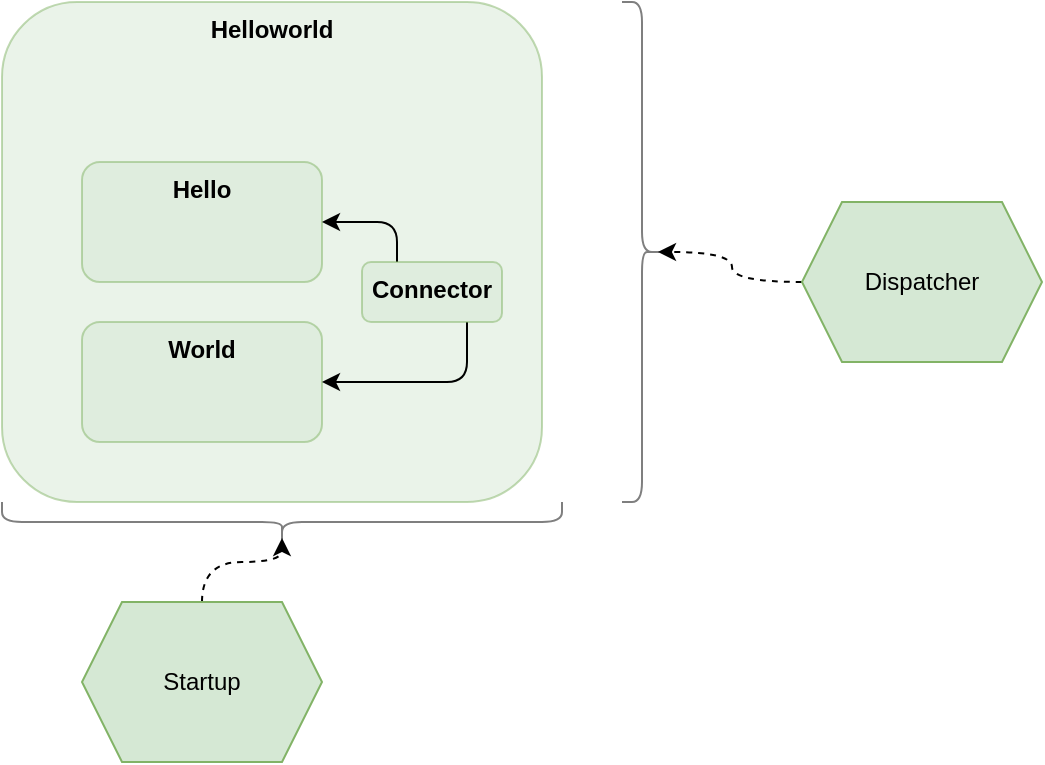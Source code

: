 <mxfile version="14.6.13" type="device" pages="10"><diagram name="Hello World" id="d91cmscJPdPEmNGIgMIb"><mxGraphModel dx="999" dy="746" grid="1" gridSize="10" guides="1" tooltips="1" connect="1" arrows="1" fold="1" page="1" pageScale="1" pageWidth="1100" pageHeight="850" math="0" shadow="0"><root><mxCell id="rDWSfv9OkwnYy7QH0HPC-0"/><mxCell id="rDWSfv9OkwnYy7QH0HPC-1" parent="rDWSfv9OkwnYy7QH0HPC-0"/><mxCell id="rDWSfv9OkwnYy7QH0HPC-4" value="&lt;b&gt;Helloworld&lt;/b&gt;" style="rounded=1;whiteSpace=wrap;html=1;verticalAlign=top;fillColor=#d5e8d4;strokeColor=#82b366;opacity=50;" parent="rDWSfv9OkwnYy7QH0HPC-1" vertex="1"><mxGeometry x="40" y="180" width="270" height="250" as="geometry"/></mxCell><mxCell id="rDWSfv9OkwnYy7QH0HPC-3" value="&lt;b&gt;Hello&lt;/b&gt;" style="rounded=1;whiteSpace=wrap;html=1;verticalAlign=top;fillColor=#d5e8d4;strokeColor=#82b366;opacity=50;" parent="rDWSfv9OkwnYy7QH0HPC-1" vertex="1"><mxGeometry x="80" y="260" width="120" height="60" as="geometry"/></mxCell><mxCell id="rDWSfv9OkwnYy7QH0HPC-23" style="edgeStyle=orthogonalEdgeStyle;curved=1;orthogonalLoop=1;jettySize=auto;html=1;entryX=0.1;entryY=0.5;entryDx=0;entryDy=0;entryPerimeter=0;dashed=1;endArrow=classic;endFill=1;" parent="rDWSfv9OkwnYy7QH0HPC-1" source="rDWSfv9OkwnYy7QH0HPC-15" target="rDWSfv9OkwnYy7QH0HPC-22" edge="1"><mxGeometry relative="1" as="geometry"/></mxCell><mxCell id="rDWSfv9OkwnYy7QH0HPC-15" value="Startup" style="shape=hexagon;perimeter=hexagonPerimeter2;whiteSpace=wrap;html=1;fixedSize=1;fillColor=#d5e8d4;strokeColor=#82b366;" parent="rDWSfv9OkwnYy7QH0HPC-1" vertex="1"><mxGeometry x="80" y="480" width="120" height="80" as="geometry"/></mxCell><mxCell id="rDWSfv9OkwnYy7QH0HPC-21" style="edgeStyle=orthogonalEdgeStyle;curved=1;orthogonalLoop=1;jettySize=auto;html=1;exitX=0;exitY=0.5;exitDx=0;exitDy=0;entryX=0.1;entryY=0.5;entryDx=0;entryDy=0;entryPerimeter=0;dashed=1;endArrow=classic;endFill=1;" parent="rDWSfv9OkwnYy7QH0HPC-1" source="rDWSfv9OkwnYy7QH0HPC-18" target="rDWSfv9OkwnYy7QH0HPC-20" edge="1"><mxGeometry relative="1" as="geometry"/></mxCell><mxCell id="rDWSfv9OkwnYy7QH0HPC-18" value="Dispatcher" style="shape=hexagon;perimeter=hexagonPerimeter2;whiteSpace=wrap;html=1;fixedSize=1;fillColor=#d5e8d4;strokeColor=#82b366;" parent="rDWSfv9OkwnYy7QH0HPC-1" vertex="1"><mxGeometry x="440" y="280" width="120" height="80" as="geometry"/></mxCell><mxCell id="rDWSfv9OkwnYy7QH0HPC-19" value="&lt;b&gt;World&lt;/b&gt;" style="rounded=1;whiteSpace=wrap;html=1;verticalAlign=top;fillColor=#d5e8d4;strokeColor=#82b366;opacity=50;" parent="rDWSfv9OkwnYy7QH0HPC-1" vertex="1"><mxGeometry x="80" y="340" width="120" height="60" as="geometry"/></mxCell><mxCell id="rDWSfv9OkwnYy7QH0HPC-20" value="" style="shape=curlyBracket;whiteSpace=wrap;html=1;rounded=1;flipH=1;opacity=50;" parent="rDWSfv9OkwnYy7QH0HPC-1" vertex="1"><mxGeometry x="350" y="180" width="20" height="250" as="geometry"/></mxCell><mxCell id="rDWSfv9OkwnYy7QH0HPC-22" value="" style="shape=curlyBracket;whiteSpace=wrap;html=1;rounded=1;flipH=1;opacity=50;rotation=90;" parent="rDWSfv9OkwnYy7QH0HPC-1" vertex="1"><mxGeometry x="170" y="300" width="20" height="280" as="geometry"/></mxCell><mxCell id="Pz9QM7g1XScicPwYn3vw-1" style="edgeStyle=orthogonalEdgeStyle;rounded=1;orthogonalLoop=1;jettySize=auto;html=1;exitX=0.25;exitY=0;exitDx=0;exitDy=0;" edge="1" parent="rDWSfv9OkwnYy7QH0HPC-1" source="Pz9QM7g1XScicPwYn3vw-0" target="rDWSfv9OkwnYy7QH0HPC-3"><mxGeometry relative="1" as="geometry"/></mxCell><mxCell id="Pz9QM7g1XScicPwYn3vw-2" style="edgeStyle=orthogonalEdgeStyle;rounded=1;orthogonalLoop=1;jettySize=auto;html=1;exitX=0.75;exitY=1;exitDx=0;exitDy=0;" edge="1" parent="rDWSfv9OkwnYy7QH0HPC-1" source="Pz9QM7g1XScicPwYn3vw-0" target="rDWSfv9OkwnYy7QH0HPC-19"><mxGeometry relative="1" as="geometry"/></mxCell><mxCell id="Pz9QM7g1XScicPwYn3vw-0" value="&lt;b&gt;Connector&lt;/b&gt;" style="rounded=1;whiteSpace=wrap;html=1;verticalAlign=top;fillColor=#d5e8d4;strokeColor=#82b366;opacity=50;" vertex="1" parent="rDWSfv9OkwnYy7QH0HPC-1"><mxGeometry x="220" y="310" width="70" height="30" as="geometry"/></mxCell></root></mxGraphModel></diagram><diagram id="r7T0pGYkDIG5oxkPgay_" name="Class inheritance"><mxGraphModel dx="999" dy="746" grid="1" gridSize="10" guides="1" tooltips="1" connect="1" arrows="1" fold="1" page="1" pageScale="1" pageWidth="1100" pageHeight="850" math="0" shadow="0"><root><mxCell id="0"/><mxCell id="1" parent="0"/><mxCell id="jAAToL3P9U0AAhWuYgmH-1" value="&lt;b&gt;Component&lt;/b&gt;" style="rounded=1;whiteSpace=wrap;html=1;verticalAlign=top;fillColor=#f5f5f5;strokeColor=#666666;fontColor=#333333;" parent="1" vertex="1"><mxGeometry x="200" y="160" width="120" height="60" as="geometry"/></mxCell><mxCell id="Lo8oL6L9B6k-HmriQDDa-1" style="edgeStyle=orthogonalEdgeStyle;orthogonalLoop=1;jettySize=auto;html=1;exitX=0.5;exitY=0;exitDx=0;exitDy=0;entryX=0.5;entryY=1;entryDx=0;entryDy=0;curved=1;" parent="1" source="jAAToL3P9U0AAhWuYgmH-2" target="jAAToL3P9U0AAhWuYgmH-1" edge="1"><mxGeometry relative="1" as="geometry"/></mxCell><mxCell id="jAAToL3P9U0AAhWuYgmH-2" value="&lt;b&gt;Leaf&lt;/b&gt;" style="rounded=1;whiteSpace=wrap;html=1;verticalAlign=top;fillColor=#d5e8d4;strokeColor=#82b366;" parent="1" vertex="1"><mxGeometry x="40" y="320" width="120" height="60" as="geometry"/></mxCell><mxCell id="Lo8oL6L9B6k-HmriQDDa-2" style="edgeStyle=orthogonalEdgeStyle;orthogonalLoop=1;jettySize=auto;html=1;exitX=0.5;exitY=0;exitDx=0;exitDy=0;curved=1;" parent="1" source="jAAToL3P9U0AAhWuYgmH-3" edge="1"><mxGeometry relative="1" as="geometry"><mxPoint x="260" y="220" as="targetPoint"/></mxGeometry></mxCell><mxCell id="jAAToL3P9U0AAhWuYgmH-3" value="&lt;b&gt;Container&lt;/b&gt;" style="rounded=1;whiteSpace=wrap;html=1;verticalAlign=top;fillColor=#d5e8d4;strokeColor=#82b366;" parent="1" vertex="1"><mxGeometry x="360" y="320" width="120" height="60" as="geometry"/></mxCell><mxCell id="Xg_6ocjI95UfnG-aEAWa-1" value="&lt;b&gt;Dispatcher&lt;/b&gt;" style="rounded=1;whiteSpace=wrap;html=1;verticalAlign=top;fillColor=#d5e8d4;strokeColor=#82b366;" parent="1" vertex="1"><mxGeometry x="560" y="160" width="120" height="60" as="geometry"/></mxCell><mxCell id="pc39lkO7xGw4kL3lEbpc-1" value="input-queue&lt;br&gt;parent" style="rounded=0;whiteSpace=wrap;html=1;fillColor=#f5f5f5;strokeColor=#666666;fontColor=#333333;" parent="1" vertex="1"><mxGeometry x="290" y="190" width="90" height="50" as="geometry"/></mxCell><mxCell id="pc39lkO7xGw4kL3lEbpc-2" value="children&lt;br&gt;connections" style="rounded=0;whiteSpace=wrap;html=1;fillColor=#d5e8d4;strokeColor=#82b366;" parent="1" vertex="1"><mxGeometry x="420" y="400" width="90" height="50" as="geometry"/></mxCell><mxCell id="pc39lkO7xGw4kL3lEbpc-3" value="input-queue&lt;br&gt;parent" style="rounded=0;whiteSpace=wrap;html=1;fillColor=#f5f5f5;strokeColor=#666666;fontColor=#333333;" parent="1" vertex="1"><mxGeometry x="120" y="350" width="90" height="50" as="geometry"/></mxCell><mxCell id="pc39lkO7xGw4kL3lEbpc-4" value="input-queue&lt;br&gt;parent" style="rounded=0;whiteSpace=wrap;html=1;fillColor=#f5f5f5;strokeColor=#666666;fontColor=#333333;" parent="1" vertex="1"><mxGeometry x="420" y="350" width="90" height="50" as="geometry"/></mxCell><mxCell id="pc39lkO7xGw4kL3lEbpc-5" value="registry" style="rounded=0;whiteSpace=wrap;html=1;fillColor=#d5e8d4;strokeColor=#82b366;" parent="1" vertex="1"><mxGeometry x="640" y="210" width="90" height="20" as="geometry"/></mxCell></root></mxGraphModel></diagram><diagram name="Methods" id="l9MXPXiK5XAyKg-yPyvb"><mxGraphModel dx="999" dy="746" grid="1" gridSize="10" guides="1" tooltips="1" connect="1" arrows="1" fold="1" page="1" pageScale="1" pageWidth="1100" pageHeight="850" math="0" shadow="0"><root><mxCell id="l4dKICWAc3IpV9OXzD-x-0"/><mxCell id="l4dKICWAc3IpV9OXzD-x-1" parent="l4dKICWAc3IpV9OXzD-x-0"/><mxCell id="l4dKICWAc3IpV9OXzD-x-2" value="&lt;b&gt;Component&lt;/b&gt;" style="rounded=1;whiteSpace=wrap;html=1;verticalAlign=top;fillColor=#f5f5f5;strokeColor=#666666;fontColor=#333333;" parent="l4dKICWAc3IpV9OXzD-x-1" vertex="1"><mxGeometry x="200" y="160" width="120" height="60" as="geometry"/></mxCell><mxCell id="l4dKICWAc3IpV9OXzD-x-3" style="edgeStyle=orthogonalEdgeStyle;orthogonalLoop=1;jettySize=auto;html=1;exitX=0.5;exitY=0;exitDx=0;exitDy=0;entryX=0.5;entryY=1;entryDx=0;entryDy=0;curved=1;" parent="l4dKICWAc3IpV9OXzD-x-1" source="l4dKICWAc3IpV9OXzD-x-4" target="l4dKICWAc3IpV9OXzD-x-2" edge="1"><mxGeometry relative="1" as="geometry"/></mxCell><mxCell id="l4dKICWAc3IpV9OXzD-x-4" value="&lt;b&gt;Leaf&lt;/b&gt;" style="rounded=1;whiteSpace=wrap;html=1;verticalAlign=top;fillColor=#d5e8d4;strokeColor=#82b366;" parent="l4dKICWAc3IpV9OXzD-x-1" vertex="1"><mxGeometry x="40" y="440" width="120" height="60" as="geometry"/></mxCell><mxCell id="l4dKICWAc3IpV9OXzD-x-5" style="edgeStyle=orthogonalEdgeStyle;orthogonalLoop=1;jettySize=auto;html=1;exitX=0.5;exitY=0;exitDx=0;exitDy=0;curved=1;" parent="l4dKICWAc3IpV9OXzD-x-1" source="l4dKICWAc3IpV9OXzD-x-6" edge="1"><mxGeometry relative="1" as="geometry"><mxPoint x="260" y="220" as="targetPoint"/></mxGeometry></mxCell><mxCell id="l4dKICWAc3IpV9OXzD-x-6" value="&lt;b&gt;Container&lt;/b&gt;" style="rounded=1;whiteSpace=wrap;html=1;verticalAlign=top;fillColor=#d5e8d4;strokeColor=#82b366;" parent="l4dKICWAc3IpV9OXzD-x-1" vertex="1"><mxGeometry x="360" y="440" width="120" height="60" as="geometry"/></mxCell><mxCell id="l4dKICWAc3IpV9OXzD-x-7" value="&lt;span style=&quot;color: rgba(0 , 0 , 0 , 0) ; font-family: monospace ; font-size: 0px&quot;&gt;%3CmxGraphModel%3E%3Croot%3E%3CmxCell%20id%3D%220%22%2F%3E%3CmxCell%20id%3D%221%22%20parent%3D%220%22%2F%3E%3CmxCell%20id%3D%222%22%20value%3D%22initialize%20(self%20in%20out%20dispatcher)%26lt%3Bbr%26gt%3Bsend%20(self%20message)%26lt%3Bbr%26gt%3Bready%3F%20(self)%20-%26amp%3Bgt%3B%20Boolean%26lt%3Bbr%26gt%3Bbusy%3F%20(self)%20-%26amp%3Bgt%3B%20Boolean%22%20style%3D%22rounded%3D0%3BwhiteSpace%3Dwrap%3Bhtml%3D1%3B%22%20vertex%3D%221%22%20parent%3D%221%22%3E%3CmxGeometry%20x%3D%22520%22%20y%3D%2280%22%20width%3D%22330%22%20height%3D%2290%22%20as%3D%22geometry%22%2F%3E%3C%2FmxCell%3E%3C%2Froot%3E%3C%2FmxGraphModel%3E{{&lt;/span&gt;ready? -&amp;gt; Boolean&lt;br&gt;busy? -&amp;gt; Boolean&lt;br&gt;clear-outputs&lt;br&gt;react (message) -&amp;gt; outputs&lt;br&gt;" style="rounded=0;whiteSpace=wrap;html=1;fillColor=#f8cecc;strokeColor=#b85450;opacity=50;" parent="l4dKICWAc3IpV9OXzD-x-1" vertex="1"><mxGeometry x="305" y="270" width="155" height="60" as="geometry"/></mxCell><mxCell id="l4dKICWAc3IpV9OXzD-x-8" value="get-receivers -&amp;gt; list" style="rounded=0;whiteSpace=wrap;html=1;fillColor=#f8cecc;strokeColor=#b85450;" parent="l4dKICWAc3IpV9OXzD-x-1" vertex="1"><mxGeometry x="460" y="610" width="130" height="40" as="geometry"/></mxCell><mxCell id="l4dKICWAc3IpV9OXzD-x-9" value="kickstart&lt;br&gt;initialize (in out dispatcher)" style="rounded=0;whiteSpace=wrap;html=1;fillColor=#f8cecc;strokeColor=#b85450;opacity=50;" parent="l4dKICWAc3IpV9OXzD-x-1" vertex="1"><mxGeometry x="290" y="200" width="170" height="40" as="geometry"/></mxCell><mxCell id="l4dKICWAc3IpV9OXzD-x-10" value="&lt;span style=&quot;color: rgba(0 , 0 , 0 , 0) ; font-family: monospace ; font-size: 0px&quot;&gt;{%3CmxGraphModel%3E%3Croot%3E%3CmxCell%20id%3D%220%22%2F%3E%3CmxCell%20id%3D%221%22%20parent%3D%220%22%2F%3E%3CmxCell%20id%3D%222%22%20value%3D%22initialize%20(self%20in%20out%20dispatcher)%26lt%3Bbr%26gt%3Bsend%20(self%20message)%26lt%3Bbr%26gt%3Bready%3F%20(self)%20-%26amp%3Bgt%3B%20Boolean%26lt%3Bbr%26gt%3Bbusy%3F%20(self)%20-%26amp%3Bgt%3B%20Boolean%22%20style%3D%22rounded%3D0%3BwhiteSpace%3Dwrap%3Bhtml%3D1%3B%22%20vertex%3D%221%22%20parent%3D%221%22%3E%3CmxGeometry%20x%3D%22520%22%20y%3D%2280%22%20width%3D%22330%22%20height%3D%2290%22%20as%3D%22geometry%22%2F%3E%3C%2FmxCell%3E%3C%2Froot%3E%3C%2FmxGraphModel%3E&lt;/span&gt;send (message)" style="rounded=0;whiteSpace=wrap;html=1;fillColor=#f8cecc;strokeColor=#b85450;opacity=50;" parent="l4dKICWAc3IpV9OXzD-x-1" vertex="1"><mxGeometry x="300" y="240" width="100" height="30" as="geometry"/></mxCell><mxCell id="Mn07sF7bBm_XlPxzFUsQ-1" value="&lt;b&gt;Dispatcher&lt;/b&gt;" style="rounded=1;whiteSpace=wrap;html=1;verticalAlign=top;fillColor=#d5e8d4;strokeColor=#82b366;" parent="l4dKICWAc3IpV9OXzD-x-1" vertex="1"><mxGeometry x="600" y="165" width="120" height="60" as="geometry"/></mxCell><mxCell id="K1c6pnhITTHopbfOl6X1-3" value="add-component (component)" style="rounded=0;whiteSpace=wrap;html=1;fillColor=#f8cecc;strokeColor=#b85450;" parent="l4dKICWAc3IpV9OXzD-x-1" vertex="1"><mxGeometry x="670" y="202.5" width="160" height="35" as="geometry"/></mxCell><mxCell id="K1c6pnhITTHopbfOl6X1-4" value="distribute-outputs" style="rounded=0;whiteSpace=wrap;html=1;fillColor=#f8cecc;strokeColor=#b85450;" parent="l4dKICWAc3IpV9OXzD-x-1" vertex="1"><mxGeometry x="680" y="237.5" width="110" height="35" as="geometry"/></mxCell><mxCell id="K1c6pnhITTHopbfOl6X1-5" value="any-component-ready?" style="rounded=0;whiteSpace=wrap;html=1;fillColor=#f8cecc;strokeColor=#b85450;" parent="l4dKICWAc3IpV9OXzD-x-1" vertex="1"><mxGeometry x="690" y="272.5" width="130" height="35" as="geometry"/></mxCell><mxCell id="8juMW4VesSDsXUzwT1hr-0" value="&lt;span style=&quot;color: rgba(0 , 0 , 0 , 0) ; font-family: monospace ; font-size: 0px&quot;&gt;%3CmxGraphModel%3E%3Croot%3E%3CmxCell%20id%3D%220%22%2F%3E%3CmxCell%20id%3D%221%22%20parent%3D%220%22%2F%3E%3CmxCell%20id%3D%222%22%20value%3D%22initialize%20(self%20in%20out%20dispatcher)%26lt%3Bbr%26gt%3Bsend%20(self%20message)%26lt%3Bbr%26gt%3Bready%3F%20(self)%20-%26amp%3Bgt%3B%20Boolean%26lt%3Bbr%26gt%3Bbusy%3F%20(self)%20-%26amp%3Bgt%3B%20Boolean%22%20style%3D%22rounded%3D0%3BwhiteSpace%3Dwrap%3Bhtml%3D1%3B%22%20vertex%3D%221%22%20parent%3D%221%22%3E%3CmxGeometry%20x%3D%22520%22%20y%3D%2280%22%20width%3D%22330%22%20height%3D%2290%22%20as%3D%22geometry%22%2F%3E%3C%2FmxCell%3E%3C%2Froot%3E%3C%2FmxGraphModel%3E{{&lt;/span&gt;ready? -&amp;gt; Boolean&lt;br&gt;busy? -&amp;gt; Boolean&lt;br&gt;clear-outputs&lt;br&gt;react (message) -&amp;gt; outputs" style="rounded=0;whiteSpace=wrap;html=1;fillColor=#f8cecc;strokeColor=#b85450;opacity=50;" parent="l4dKICWAc3IpV9OXzD-x-1" vertex="1"><mxGeometry x="120" y="550" width="150" height="60" as="geometry"/></mxCell><mxCell id="8juMW4VesSDsXUzwT1hr-1" value="kickstart&lt;br&gt;initialize (in out dispatcher)" style="rounded=0;whiteSpace=wrap;html=1;fillColor=#f8cecc;strokeColor=#b85450;opacity=50;" parent="l4dKICWAc3IpV9OXzD-x-1" vertex="1"><mxGeometry x="100" y="480" width="170" height="40" as="geometry"/></mxCell><mxCell id="8juMW4VesSDsXUzwT1hr-2" value="&lt;span style=&quot;color: rgba(0 , 0 , 0 , 0) ; font-family: monospace ; font-size: 0px&quot;&gt;{%3CmxGraphModel%3E%3Croot%3E%3CmxCell%20id%3D%220%22%2F%3E%3CmxCell%20id%3D%221%22%20parent%3D%220%22%2F%3E%3CmxCell%20id%3D%222%22%20value%3D%22initialize%20(self%20in%20out%20dispatcher)%26lt%3Bbr%26gt%3Bsend%20(self%20message)%26lt%3Bbr%26gt%3Bready%3F%20(self)%20-%26amp%3Bgt%3B%20Boolean%26lt%3Bbr%26gt%3Bbusy%3F%20(self)%20-%26amp%3Bgt%3B%20Boolean%22%20style%3D%22rounded%3D0%3BwhiteSpace%3Dwrap%3Bhtml%3D1%3B%22%20vertex%3D%221%22%20parent%3D%221%22%3E%3CmxGeometry%20x%3D%22520%22%20y%3D%2280%22%20width%3D%22330%22%20height%3D%2290%22%20as%3D%22geometry%22%2F%3E%3C%2FmxCell%3E%3C%2Froot%3E%3C%2FmxGraphModel%3E&lt;/span&gt;send (message)" style="rounded=0;whiteSpace=wrap;html=1;fillColor=#f8cecc;strokeColor=#b85450;opacity=50;" parent="l4dKICWAc3IpV9OXzD-x-1" vertex="1"><mxGeometry x="110" y="520" width="100" height="30" as="geometry"/></mxCell><mxCell id="8juMW4VesSDsXUzwT1hr-6" value="&lt;span style=&quot;color: rgba(0 , 0 , 0 , 0) ; font-family: monospace ; font-size: 0px&quot;&gt;%3CmxGraphModel%3E%3Croot%3E%3CmxCell%20id%3D%220%22%2F%3E%3CmxCell%20id%3D%221%22%20parent%3D%220%22%2F%3E%3CmxCell%20id%3D%222%22%20value%3D%22initialize%20(self%20in%20out%20dispatcher)%26lt%3Bbr%26gt%3Bsend%20(self%20message)%26lt%3Bbr%26gt%3Bready%3F%20(self)%20-%26amp%3Bgt%3B%20Boolean%26lt%3Bbr%26gt%3Bbusy%3F%20(self)%20-%26amp%3Bgt%3B%20Boolean%22%20style%3D%22rounded%3D0%3BwhiteSpace%3Dwrap%3Bhtml%3D1%3B%22%20vertex%3D%221%22%20parent%3D%221%22%3E%3CmxGeometry%20x%3D%22520%22%20y%3D%2280%22%20width%3D%22330%22%20height%3D%2290%22%20as%3D%22geometry%22%2F%3E%3C%2FmxCell%3E%3C%2Froot%3E%3C%2FmxGraphModel%3E{{&lt;/span&gt;ready? -&amp;gt; Boolean&lt;br&gt;busy? -&amp;gt; Boolean&lt;br&gt;clear-outputs&lt;br&gt;react (message) -&amp;gt; outputs" style="rounded=0;whiteSpace=wrap;html=1;fillColor=#f8cecc;strokeColor=#b85450;opacity=50;" parent="l4dKICWAc3IpV9OXzD-x-1" vertex="1"><mxGeometry x="450" y="550" width="150" height="60" as="geometry"/></mxCell><mxCell id="8juMW4VesSDsXUzwT1hr-7" value="kickstart&lt;br&gt;initialize (in out dispatcher)" style="rounded=0;whiteSpace=wrap;html=1;fillColor=#f8cecc;strokeColor=#b85450;opacity=50;" parent="l4dKICWAc3IpV9OXzD-x-1" vertex="1"><mxGeometry x="430" y="480" width="170" height="40" as="geometry"/></mxCell><mxCell id="8juMW4VesSDsXUzwT1hr-8" value="&lt;span style=&quot;color: rgba(0 , 0 , 0 , 0) ; font-family: monospace ; font-size: 0px&quot;&gt;{%3CmxGraphModel%3E%3Croot%3E%3CmxCell%20id%3D%220%22%2F%3E%3CmxCell%20id%3D%221%22%20parent%3D%220%22%2F%3E%3CmxCell%20id%3D%222%22%20value%3D%22initialize%20(self%20in%20out%20dispatcher)%26lt%3Bbr%26gt%3Bsend%20(self%20message)%26lt%3Bbr%26gt%3Bready%3F%20(self)%20-%26amp%3Bgt%3B%20Boolean%26lt%3Bbr%26gt%3Bbusy%3F%20(self)%20-%26amp%3Bgt%3B%20Boolean%22%20style%3D%22rounded%3D0%3BwhiteSpace%3Dwrap%3Bhtml%3D1%3B%22%20vertex%3D%221%22%20parent%3D%221%22%3E%3CmxGeometry%20x%3D%22520%22%20y%3D%2280%22%20width%3D%22330%22%20height%3D%2290%22%20as%3D%22geometry%22%2F%3E%3C%2FmxCell%3E%3C%2Froot%3E%3C%2FmxGraphModel%3E&lt;/span&gt;send (message)" style="rounded=0;whiteSpace=wrap;html=1;fillColor=#f8cecc;strokeColor=#b85450;opacity=50;" parent="l4dKICWAc3IpV9OXzD-x-1" vertex="1"><mxGeometry x="440" y="520" width="100" height="30" as="geometry"/></mxCell></root></mxGraphModel></diagram><diagram name="Situations" id="7QRLBHVXy0vElohUDy4e"><mxGraphModel dx="999" dy="746" grid="1" gridSize="10" guides="1" tooltips="1" connect="1" arrows="1" fold="1" page="1" pageScale="1" pageWidth="1100" pageHeight="850" math="0" shadow="0"><root><mxCell id="2Elp2klrnh7CFqipQhfy-0"/><mxCell id="2Elp2klrnh7CFqipQhfy-1" parent="2Elp2klrnh7CFqipQhfy-0"/><mxCell id="2Elp2klrnh7CFqipQhfy-2" value="&lt;b&gt;Component&lt;/b&gt;" style="rounded=1;whiteSpace=wrap;html=1;verticalAlign=top;fillColor=#f5f5f5;strokeColor=#666666;fontColor=#333333;" parent="2Elp2klrnh7CFqipQhfy-1" vertex="1"><mxGeometry x="200" y="160" width="120" height="60" as="geometry"/></mxCell><mxCell id="2Elp2klrnh7CFqipQhfy-3" value="&lt;b&gt;Leaf&lt;/b&gt;" style="rounded=1;whiteSpace=wrap;html=1;verticalAlign=top;fillColor=#d5e8d4;strokeColor=#82b366;" parent="2Elp2klrnh7CFqipQhfy-1" vertex="1"><mxGeometry x="40" y="320" width="120" height="60" as="geometry"/></mxCell><mxCell id="2Elp2klrnh7CFqipQhfy-4" value="&lt;b&gt;Container&lt;/b&gt;" style="rounded=1;whiteSpace=wrap;html=1;verticalAlign=top;fillColor=#d5e8d4;strokeColor=#82b366;" parent="2Elp2klrnh7CFqipQhfy-1" vertex="1"><mxGeometry x="360" y="320" width="120" height="60" as="geometry"/></mxCell><mxCell id="2Elp2klrnh7CFqipQhfy-5" value="&lt;span style=&quot;color: rgba(0 , 0 , 0 , 0) ; font-family: monospace ; font-size: 0px&quot;&gt;%3CmxGraphModel%3E%3Croot%3E%3CmxCell%20id%3D%220%22%2F%3E%3CmxCell%20id%3D%221%22%20parent%3D%220%22%2F%3E%3CmxCell%20id%3D%222%22%20value%3D%22initialize%20(self%20in%20out%20dispatcher)%26lt%3Bbr%26gt%3Bsend%20(self%20message)%26lt%3Bbr%26gt%3Bready%3F%20(self)%20-%26amp%3Bgt%3B%20Boolean%26lt%3Bbr%26gt%3Bbusy%3F%20(self)%20-%26amp%3Bgt%3B%20Boolean%22%20style%3D%22rounded%3D0%3BwhiteSpace%3Dwrap%3Bhtml%3D1%3B%22%20vertex%3D%221%22%20parent%3D%221%22%3E%3CmxGeometry%20x%3D%22520%22%20y%3D%2280%22%20width%3D%22330%22%20height%3D%2290%22%20as%3D%22geometry%22%2F%3E%3C%2FmxCell%3E%3C%2Froot%3E%3C%2FmxGraphModel%3E{{&lt;/span&gt;ready? -&amp;gt; Boolean&lt;br&gt;busy? -&amp;gt; Boolean" style="rounded=0;whiteSpace=wrap;html=1;fillColor=#f8cecc;strokeColor=#b85450;opacity=50;" parent="2Elp2klrnh7CFqipQhfy-1" vertex="1"><mxGeometry x="240" y="225" width="150" height="40" as="geometry"/></mxCell><mxCell id="2Elp2klrnh7CFqipQhfy-6" value="get-receivers -&amp;gt; list" style="rounded=0;whiteSpace=wrap;html=1;fillColor=#f8cecc;strokeColor=#b85450;" parent="2Elp2klrnh7CFqipQhfy-1" vertex="1"><mxGeometry x="460" y="330" width="130" height="30" as="geometry"/></mxCell><mxCell id="2Elp2klrnh7CFqipQhfy-7" value="kickstart&lt;br&gt;initialize (in out dispatcher)" style="rounded=0;whiteSpace=wrap;html=1;fillColor=#f8cecc;strokeColor=#b85450;opacity=50;" parent="2Elp2klrnh7CFqipQhfy-1" vertex="1"><mxGeometry x="90" y="190" width="150" height="40" as="geometry"/></mxCell><mxCell id="2Elp2klrnh7CFqipQhfy-8" value="&lt;span style=&quot;color: rgba(0 , 0 , 0 , 0) ; font-family: monospace ; font-size: 0px&quot;&gt;{%3CmxGraphModel%3E%3Croot%3E%3CmxCell%20id%3D%220%22%2F%3E%3CmxCell%20id%3D%221%22%20parent%3D%220%22%2F%3E%3CmxCell%20id%3D%222%22%20value%3D%22initialize%20(self%20in%20out%20dispatcher)%26lt%3Bbr%26gt%3Bsend%20(self%20message)%26lt%3Bbr%26gt%3Bready%3F%20(self)%20-%26amp%3Bgt%3B%20Boolean%26lt%3Bbr%26gt%3Bbusy%3F%20(self)%20-%26amp%3Bgt%3B%20Boolean%22%20style%3D%22rounded%3D0%3BwhiteSpace%3Dwrap%3Bhtml%3D1%3B%22%20vertex%3D%221%22%20parent%3D%221%22%3E%3CmxGeometry%20x%3D%22520%22%20y%3D%2280%22%20width%3D%22330%22%20height%3D%2290%22%20as%3D%22geometry%22%2F%3E%3C%2FmxCell%3E%3C%2Froot%3E%3C%2FmxGraphModel%3E&lt;/span&gt;send (message)" style="rounded=0;whiteSpace=wrap;html=1;fillColor=#f8cecc;strokeColor=#b85450;opacity=50;" parent="2Elp2klrnh7CFqipQhfy-1" vertex="1"><mxGeometry x="310" y="150" width="100" height="30" as="geometry"/></mxCell><mxCell id="pFfRTEGRHESX3Rcd4_w_-2" style="edgeStyle=orthogonalEdgeStyle;curved=1;orthogonalLoop=1;jettySize=auto;html=1;entryX=1;entryY=0.5;entryDx=0;entryDy=0;dashed=1;endArrow=classic;endFill=1;" parent="2Elp2klrnh7CFqipQhfy-1" source="4GzBPxCnsmBsu4ydfZCr-0" target="2Elp2klrnh7CFqipQhfy-5" edge="1"><mxGeometry relative="1" as="geometry"><Array as="points"><mxPoint x="600" y="190"/><mxPoint x="600" y="245"/></Array></mxGeometry></mxCell><mxCell id="pFfRTEGRHESX3Rcd4_w_-10" value="during dispatching" style="edgeLabel;html=1;align=center;verticalAlign=middle;resizable=0;points=[];" parent="pFfRTEGRHESX3Rcd4_w_-2" vertex="1" connectable="0"><mxGeometry x="0.333" y="-9" relative="1" as="geometry"><mxPoint as="offset"/></mxGeometry></mxCell><mxCell id="pFfRTEGRHESX3Rcd4_w_-11" style="edgeStyle=orthogonalEdgeStyle;curved=1;orthogonalLoop=1;jettySize=auto;html=1;exitX=0;exitY=0.5;exitDx=0;exitDy=0;entryX=1;entryY=0.5;entryDx=0;entryDy=0;dashed=1;endArrow=classic;endFill=1;" parent="2Elp2klrnh7CFqipQhfy-1" source="4GzBPxCnsmBsu4ydfZCr-0" target="pFfRTEGRHESX3Rcd4_w_-6" edge="1"><mxGeometry relative="1" as="geometry"><Array as="points"><mxPoint x="570" y="190"/><mxPoint x="570" y="210"/></Array></mxGeometry></mxCell><mxCell id="pFfRTEGRHESX3Rcd4_w_-12" value="during dispatching" style="edgeLabel;html=1;align=center;verticalAlign=middle;resizable=0;points=[];" parent="pFfRTEGRHESX3Rcd4_w_-11" vertex="1" connectable="0"><mxGeometry x="0.327" y="-1" relative="1" as="geometry"><mxPoint as="offset"/></mxGeometry></mxCell><mxCell id="4GzBPxCnsmBsu4ydfZCr-0" value="&lt;b&gt;Dispatcher&lt;/b&gt;" style="rounded=1;whiteSpace=wrap;html=1;verticalAlign=top;fillColor=#d5e8d4;strokeColor=#82b366;" parent="2Elp2klrnh7CFqipQhfy-1" vertex="1"><mxGeometry x="680" y="160" width="120" height="60" as="geometry"/></mxCell><mxCell id="pFfRTEGRHESX3Rcd4_w_-4" style="edgeStyle=orthogonalEdgeStyle;curved=1;orthogonalLoop=1;jettySize=auto;html=1;entryX=0.5;entryY=1;entryDx=0;entryDy=0;dashed=1;endArrow=classic;endFill=1;" parent="2Elp2klrnh7CFqipQhfy-1" source="pFfRTEGRHESX3Rcd4_w_-3" target="2Elp2klrnh7CFqipQhfy-7" edge="1"><mxGeometry relative="1" as="geometry"/></mxCell><mxCell id="pFfRTEGRHESX3Rcd4_w_-18" value="during startup" style="edgeLabel;html=1;align=center;verticalAlign=middle;resizable=0;points=[];" parent="pFfRTEGRHESX3Rcd4_w_-4" vertex="1" connectable="0"><mxGeometry x="-0.606" y="4" relative="1" as="geometry"><mxPoint as="offset"/></mxGeometry></mxCell><mxCell id="pFfRTEGRHESX3Rcd4_w_-3" value="startup" style="rounded=1;whiteSpace=wrap;html=1;opacity=50;fillColor=#f5f5f5;strokeColor=#666666;fontColor=#333333;" parent="2Elp2klrnh7CFqipQhfy-1" vertex="1"><mxGeometry x="190" y="470" width="120" height="60" as="geometry"/></mxCell><mxCell id="pFfRTEGRHESX3Rcd4_w_-8" style="edgeStyle=orthogonalEdgeStyle;curved=1;orthogonalLoop=1;jettySize=auto;html=1;exitX=1;exitY=0.5;exitDx=0;exitDy=0;entryX=1;entryY=0.5;entryDx=0;entryDy=0;dashed=1;endArrow=classic;endFill=1;" parent="2Elp2klrnh7CFqipQhfy-1" source="pFfRTEGRHESX3Rcd4_w_-6" target="2Elp2klrnh7CFqipQhfy-8" edge="1"><mxGeometry relative="1" as="geometry"/></mxCell><mxCell id="pFfRTEGRHESX3Rcd4_w_-9" value="during reaction" style="edgeLabel;html=1;align=center;verticalAlign=middle;resizable=0;points=[];" parent="pFfRTEGRHESX3Rcd4_w_-8" vertex="1" connectable="0"><mxGeometry x="0.032" y="1" relative="1" as="geometry"><mxPoint as="offset"/></mxGeometry></mxCell><mxCell id="pFfRTEGRHESX3Rcd4_w_-6" value="&lt;span style=&quot;color: rgba(0 , 0 , 0 , 0) ; font-family: monospace ; font-size: 0px&quot;&gt;%3CmxGraphModel%3E%3Croot%3E%3CmxCell%20id%3D%220%22%2F%3E%3CmxCell%20id%3D%221%22%20parent%3D%220%22%2F%3E%3CmxCell%20id%3D%222%22%20value%3D%22initialize%20(self%20in%20out%20dispatcher)%26lt%3Bbr%26gt%3Bsend%20(self%20message)%26lt%3Bbr%26gt%3Bready%3F%20(self)%20-%26amp%3Bgt%3B%20Boolean%26lt%3Bbr%26gt%3Bbusy%3F%20(self)%20-%26amp%3Bgt%3B%20Boolean%22%20style%3D%22rounded%3D0%3BwhiteSpace%3Dwrap%3Bhtml%3D1%3B%22%20vertex%3D%221%22%20parent%3D%221%22%3E%3CmxGeometry%20x%3D%22520%22%20y%3D%2280%22%20width%3D%22330%22%20height%3D%2290%22%20as%3D%22geometry%22%2F%3E%3C%2FmxCell%3E%3C%2Froot%3E%3C%2FmxGraphModel%3E{{clcl&lt;/span&gt;clear-outputs&lt;br&gt;react (message)" style="rounded=0;whiteSpace=wrap;html=1;fillColor=#f8cecc;strokeColor=#b85450;opacity=50;" parent="2Elp2klrnh7CFqipQhfy-1" vertex="1"><mxGeometry x="300" y="195" width="100" height="30" as="geometry"/></mxCell><mxCell id="pFfRTEGRHESX3Rcd4_w_-15" style="edgeStyle=orthogonalEdgeStyle;curved=1;orthogonalLoop=1;jettySize=auto;html=1;entryX=1;entryY=0.5;entryDx=0;entryDy=0;dashed=1;endArrow=classic;endFill=1;exitX=1;exitY=0.5;exitDx=0;exitDy=0;" parent="2Elp2klrnh7CFqipQhfy-1" source="pFfRTEGRHESX3Rcd4_w_-16" target="2Elp2klrnh7CFqipQhfy-6" edge="1"><mxGeometry relative="1" as="geometry"/></mxCell><mxCell id="pFfRTEGRHESX3Rcd4_w_-17" value="during reaction" style="edgeLabel;html=1;align=center;verticalAlign=middle;resizable=0;points=[];" parent="pFfRTEGRHESX3Rcd4_w_-15" vertex="1" connectable="0"><mxGeometry x="0.091" y="10" relative="1" as="geometry"><mxPoint as="offset"/></mxGeometry></mxCell><mxCell id="pFfRTEGRHESX3Rcd4_w_-13" value="&lt;span style=&quot;color: rgba(0 , 0 , 0 , 0) ; font-family: monospace ; font-size: 0px&quot;&gt;%3CmxGraphModel%3E%3Croot%3E%3CmxCell%20id%3D%220%22%2F%3E%3CmxCell%20id%3D%221%22%20parent%3D%220%22%2F%3E%3CmxCell%20id%3D%222%22%20value%3D%22initialize%20(self%20in%20out%20dispatcher)%26lt%3Bbr%26gt%3Bsend%20(self%20message)%26lt%3Bbr%26gt%3Bready%3F%20(self)%20-%26amp%3Bgt%3B%20Boolean%26lt%3Bbr%26gt%3Bbusy%3F%20(self)%20-%26amp%3Bgt%3B%20Boolean%22%20style%3D%22rounded%3D0%3BwhiteSpace%3Dwrap%3Bhtml%3D1%3B%22%20vertex%3D%221%22%20parent%3D%221%22%3E%3CmxGeometry%20x%3D%22520%22%20y%3D%2280%22%20width%3D%22330%22%20height%3D%2290%22%20as%3D%22geometry%22%2F%3E%3C%2FmxCell%3E%3C%2Froot%3E%3C%2FmxGraphModel%3E{{&lt;/span&gt;clear-outputs&lt;br&gt;react (message)" style="rounded=0;whiteSpace=wrap;html=1;fillColor=#f8cecc;strokeColor=#b85450;opacity=50;" parent="2Elp2klrnh7CFqipQhfy-1" vertex="1"><mxGeometry x="420" y="370" width="100" height="30" as="geometry"/></mxCell><mxCell id="pFfRTEGRHESX3Rcd4_w_-16" value="&lt;span style=&quot;color: rgba(0 , 0 , 0 , 0) ; font-family: monospace ; font-size: 0px&quot;&gt;%3CmxGraphModel%3E%3Croot%3E%3CmxCell%20id%3D%220%22%2F%3E%3CmxCell%20id%3D%221%22%20parent%3D%220%22%2F%3E%3CmxCell%20id%3D%222%22%20value%3D%22initialize%20(self%20in%20out%20dispatcher)%26lt%3Bbr%26gt%3Bsend%20(self%20message)%26lt%3Bbr%26gt%3Bready%3F%20(self)%20-%26amp%3Bgt%3B%20Boolean%26lt%3Bbr%26gt%3Bbusy%3F%20(self)%20-%26amp%3Bgt%3B%20Boolean%22%20style%3D%22rounded%3D0%3BwhiteSpace%3Dwrap%3Bhtml%3D1%3B%22%20vertex%3D%221%22%20parent%3D%221%22%3E%3CmxGeometry%20x%3D%22520%22%20y%3D%2280%22%20width%3D%22330%22%20height%3D%2290%22%20as%3D%22geometry%22%2F%3E%3C%2FmxCell%3E%3C%2Froot%3E%3C%2FmxGraphModel%3E{{&lt;/span&gt;react (message)" style="rounded=0;whiteSpace=wrap;html=1;fillColor=#f8cecc;strokeColor=#b85450;" parent="2Elp2klrnh7CFqipQhfy-1" vertex="1"><mxGeometry x="430" y="395" width="100" height="30" as="geometry"/></mxCell></root></mxGraphModel></diagram><diagram name="Access" id="H46pUUUGrW8RHeqeh1Jw"><mxGraphModel dx="999" dy="746" grid="1" gridSize="10" guides="1" tooltips="1" connect="1" arrows="1" fold="1" page="1" pageScale="1" pageWidth="1100" pageHeight="850" math="0" shadow="0"><root><mxCell id="IqCRFBVH7fToQbsD8rSO-0"/><mxCell id="IqCRFBVH7fToQbsD8rSO-1" parent="IqCRFBVH7fToQbsD8rSO-0"/><mxCell id="IqCRFBVH7fToQbsD8rSO-2" value="&lt;b&gt;Component&lt;/b&gt;" style="rounded=1;whiteSpace=wrap;html=1;verticalAlign=top;fillColor=#f5f5f5;strokeColor=#666666;fontColor=#333333;opacity=50;" parent="IqCRFBVH7fToQbsD8rSO-1" vertex="1"><mxGeometry x="200" y="160" width="120" height="60" as="geometry"/></mxCell><mxCell id="IqCRFBVH7fToQbsD8rSO-3" value="&lt;b&gt;Leaf&lt;/b&gt;" style="rounded=1;whiteSpace=wrap;html=1;verticalAlign=top;fillColor=#d5e8d4;strokeColor=#82b366;opacity=50;" parent="IqCRFBVH7fToQbsD8rSO-1" vertex="1"><mxGeometry x="40" y="320" width="120" height="60" as="geometry"/></mxCell><mxCell id="IqCRFBVH7fToQbsD8rSO-4" value="&lt;b&gt;Container&lt;/b&gt;" style="rounded=1;whiteSpace=wrap;html=1;verticalAlign=top;fillColor=#d5e8d4;strokeColor=#82b366;opacity=50;" parent="IqCRFBVH7fToQbsD8rSO-1" vertex="1"><mxGeometry x="360" y="320" width="120" height="60" as="geometry"/></mxCell><mxCell id="IqCRFBVH7fToQbsD8rSO-5" value="&lt;span style=&quot;color: rgba(0 , 0 , 0 , 0) ; font-family: monospace ; font-size: 0px&quot;&gt;%3CmxGraphModel%3E%3Croot%3E%3CmxCell%20id%3D%220%22%2F%3E%3CmxCell%20id%3D%221%22%20parent%3D%220%22%2F%3E%3CmxCell%20id%3D%222%22%20value%3D%22initialize%20(self%20in%20out%20dispatcher)%26lt%3Bbr%26gt%3Bsend%20(self%20message)%26lt%3Bbr%26gt%3Bready%3F%20(self)%20-%26amp%3Bgt%3B%20Boolean%26lt%3Bbr%26gt%3Bbusy%3F%20(self)%20-%26amp%3Bgt%3B%20Boolean%22%20style%3D%22rounded%3D0%3BwhiteSpace%3Dwrap%3Bhtml%3D1%3B%22%20vertex%3D%221%22%20parent%3D%221%22%3E%3CmxGeometry%20x%3D%22520%22%20y%3D%2280%22%20width%3D%22330%22%20height%3D%2290%22%20as%3D%22geometry%22%2F%3E%3C%2FmxCell%3E%3C%2Froot%3E%3C%2FmxGraphModel%3E{{&lt;/span&gt;ready? -&amp;gt; Boolean&lt;br&gt;busy? -&amp;gt; Boolean" style="rounded=0;whiteSpace=wrap;html=1;fillColor=#f8cecc;strokeColor=#b85450;opacity=50;" parent="IqCRFBVH7fToQbsD8rSO-1" vertex="1"><mxGeometry x="240" y="225" width="150" height="40" as="geometry"/></mxCell><mxCell id="IqCRFBVH7fToQbsD8rSO-6" value="get-receivers -&amp;gt; list" style="rounded=0;whiteSpace=wrap;html=1;fillColor=#f8cecc;strokeColor=#b85450;" parent="IqCRFBVH7fToQbsD8rSO-1" vertex="1"><mxGeometry x="460" y="330" width="130" height="30" as="geometry"/></mxCell><mxCell id="IqCRFBVH7fToQbsD8rSO-7" value="kickstart&lt;br&gt;initialize (in out dispatcher)" style="rounded=0;whiteSpace=wrap;html=1;fillColor=#f8cecc;strokeColor=#b85450;opacity=50;" parent="IqCRFBVH7fToQbsD8rSO-1" vertex="1"><mxGeometry x="90" y="190" width="150" height="40" as="geometry"/></mxCell><mxCell id="IqCRFBVH7fToQbsD8rSO-8" value="&lt;span style=&quot;color: rgba(0 , 0 , 0 , 0) ; font-family: monospace ; font-size: 0px&quot;&gt;{%3CmxGraphModel%3E%3Croot%3E%3CmxCell%20id%3D%220%22%2F%3E%3CmxCell%20id%3D%221%22%20parent%3D%220%22%2F%3E%3CmxCell%20id%3D%222%22%20value%3D%22initialize%20(self%20in%20out%20dispatcher)%26lt%3Bbr%26gt%3Bsend%20(self%20message)%26lt%3Bbr%26gt%3Bready%3F%20(self)%20-%26amp%3Bgt%3B%20Boolean%26lt%3Bbr%26gt%3Bbusy%3F%20(self)%20-%26amp%3Bgt%3B%20Boolean%22%20style%3D%22rounded%3D0%3BwhiteSpace%3Dwrap%3Bhtml%3D1%3B%22%20vertex%3D%221%22%20parent%3D%221%22%3E%3CmxGeometry%20x%3D%22520%22%20y%3D%2280%22%20width%3D%22330%22%20height%3D%2290%22%20as%3D%22geometry%22%2F%3E%3C%2FmxCell%3E%3C%2Froot%3E%3C%2FmxGraphModel%3E&lt;/span&gt;send (message)" style="rounded=0;whiteSpace=wrap;html=1;fillColor=#f8cecc;strokeColor=#b85450;opacity=50;" parent="IqCRFBVH7fToQbsD8rSO-1" vertex="1"><mxGeometry x="310" y="150" width="100" height="30" as="geometry"/></mxCell><mxCell id="IqCRFBVH7fToQbsD8rSO-14" style="edgeStyle=orthogonalEdgeStyle;curved=1;orthogonalLoop=1;jettySize=auto;html=1;entryX=0.5;entryY=1;entryDx=0;entryDy=0;dashed=1;endArrow=classic;endFill=1;exitX=0.5;exitY=0;exitDx=0;exitDy=0;" parent="IqCRFBVH7fToQbsD8rSO-1" source="IqCRFBVH7fToQbsD8rSO-24" target="IqCRFBVH7fToQbsD8rSO-7" edge="1"><mxGeometry relative="1" as="geometry"/></mxCell><mxCell id="IqCRFBVH7fToQbsD8rSO-17" style="edgeStyle=orthogonalEdgeStyle;curved=1;orthogonalLoop=1;jettySize=auto;html=1;exitX=1;exitY=0.25;exitDx=0;exitDy=0;entryX=1;entryY=0.5;entryDx=0;entryDy=0;dashed=1;endArrow=classic;endFill=1;" parent="IqCRFBVH7fToQbsD8rSO-1" source="IqCRFBVH7fToQbsD8rSO-19" target="IqCRFBVH7fToQbsD8rSO-8" edge="1"><mxGeometry relative="1" as="geometry"><Array as="points"><mxPoint x="430" y="203"/><mxPoint x="430" y="165"/></Array></mxGeometry></mxCell><mxCell id="IqCRFBVH7fToQbsD8rSO-19" value="&lt;span style=&quot;color: rgba(0 , 0 , 0 , 0) ; font-family: monospace ; font-size: 0px&quot;&gt;%3CmxGraphModel%3E%3Croot%3E%3CmxCell%20id%3D%220%22%2F%3E%3CmxCell%20id%3D%221%22%20parent%3D%220%22%2F%3E%3CmxCell%20id%3D%222%22%20value%3D%22initialize%20(self%20in%20out%20dispatcher)%26lt%3Bbr%26gt%3Bsend%20(self%20message)%26lt%3Bbr%26gt%3Bready%3F%20(self)%20-%26amp%3Bgt%3B%20Boolean%26lt%3Bbr%26gt%3Bbusy%3F%20(self)%20-%26amp%3Bgt%3B%20Boolean%22%20style%3D%22rounded%3D0%3BwhiteSpace%3Dwrap%3Bhtml%3D1%3B%22%20vertex%3D%221%22%20parent%3D%221%22%3E%3CmxGeometry%20x%3D%22520%22%20y%3D%2280%22%20width%3D%22330%22%20height%3D%2290%22%20as%3D%22geometry%22%2F%3E%3C%2FmxCell%3E%3C%2Froot%3E%3C%2FmxGraphModel%3E{{&lt;/span&gt;react (message)" style="rounded=0;whiteSpace=wrap;html=1;fillColor=#f8cecc;strokeColor=#b85450;opacity=50;" parent="IqCRFBVH7fToQbsD8rSO-1" vertex="1"><mxGeometry x="300" y="195" width="100" height="30" as="geometry"/></mxCell><mxCell id="IqCRFBVH7fToQbsD8rSO-20" style="edgeStyle=orthogonalEdgeStyle;curved=1;orthogonalLoop=1;jettySize=auto;html=1;entryX=1;entryY=0.5;entryDx=0;entryDy=0;dashed=1;endArrow=classic;endFill=1;exitX=1;exitY=0.5;exitDx=0;exitDy=0;" parent="IqCRFBVH7fToQbsD8rSO-1" source="IqCRFBVH7fToQbsD8rSO-23" target="IqCRFBVH7fToQbsD8rSO-6" edge="1"><mxGeometry relative="1" as="geometry"/></mxCell><mxCell id="IqCRFBVH7fToQbsD8rSO-22" value="&lt;span style=&quot;color: rgba(0 , 0 , 0 , 0) ; font-family: monospace ; font-size: 0px&quot;&gt;%3CmxGraphModel%3E%3Croot%3E%3CmxCell%20id%3D%220%22%2F%3E%3CmxCell%20id%3D%221%22%20parent%3D%220%22%2F%3E%3CmxCell%20id%3D%222%22%20value%3D%22initialize%20(self%20in%20out%20dispatcher)%26lt%3Bbr%26gt%3Bsend%20(self%20message)%26lt%3Bbr%26gt%3Bready%3F%20(self)%20-%26amp%3Bgt%3B%20Boolean%26lt%3Bbr%26gt%3Bbusy%3F%20(self)%20-%26amp%3Bgt%3B%20Boolean%22%20style%3D%22rounded%3D0%3BwhiteSpace%3Dwrap%3Bhtml%3D1%3B%22%20vertex%3D%221%22%20parent%3D%221%22%3E%3CmxGeometry%20x%3D%22520%22%20y%3D%2280%22%20width%3D%22330%22%20height%3D%2290%22%20as%3D%22geometry%22%2F%3E%3C%2FmxCell%3E%3C%2Froot%3E%3C%2FmxGraphModel%3E{{&lt;/span&gt;react (message)" style="rounded=0;whiteSpace=wrap;html=1;fillColor=#f8cecc;strokeColor=#b85450;opacity=50;" parent="IqCRFBVH7fToQbsD8rSO-1" vertex="1"><mxGeometry x="420" y="370" width="100" height="30" as="geometry"/></mxCell><mxCell id="IqCRFBVH7fToQbsD8rSO-23" value="&lt;span style=&quot;color: rgba(0 , 0 , 0 , 0) ; font-family: monospace ; font-size: 0px&quot;&gt;%3CmxGraphModel%3E%3Croot%3E%3CmxCell%20id%3D%220%22%2F%3E%3CmxCell%20id%3D%221%22%20parent%3D%220%22%2F%3E%3CmxCell%20id%3D%222%22%20value%3D%22initialize%20(self%20in%20out%20dispatcher)%26lt%3Bbr%26gt%3Bsend%20(self%20message)%26lt%3Bbr%26gt%3Bready%3F%20(self)%20-%26amp%3Bgt%3B%20Boolean%26lt%3Bbr%26gt%3Bbusy%3F%20(self)%20-%26amp%3Bgt%3B%20Boolean%22%20style%3D%22rounded%3D0%3BwhiteSpace%3Dwrap%3Bhtml%3D1%3B%22%20vertex%3D%221%22%20parent%3D%221%22%3E%3CmxGeometry%20x%3D%22520%22%20y%3D%2280%22%20width%3D%22330%22%20height%3D%2290%22%20as%3D%22geometry%22%2F%3E%3C%2FmxCell%3E%3C%2Froot%3E%3C%2FmxGraphModel%3E{{&lt;/span&gt;react (message)" style="rounded=0;whiteSpace=wrap;html=1;fillColor=#f8cecc;strokeColor=#b85450;" parent="IqCRFBVH7fToQbsD8rSO-1" vertex="1"><mxGeometry x="430" y="395" width="100" height="30" as="geometry"/></mxCell><mxCell id="IqCRFBVH7fToQbsD8rSO-24" value="Startup" style="shape=hexagon;perimeter=hexagonPerimeter2;whiteSpace=wrap;html=1;fixedSize=1;fillColor=#d5e8d4;strokeColor=#82b366;" parent="IqCRFBVH7fToQbsD8rSO-1" vertex="1"><mxGeometry x="180" y="460" width="120" height="80" as="geometry"/></mxCell><mxCell id="IqCRFBVH7fToQbsD8rSO-26" style="edgeStyle=orthogonalEdgeStyle;curved=1;orthogonalLoop=1;jettySize=auto;html=1;entryX=1;entryY=0.75;entryDx=0;entryDy=0;dashed=1;endArrow=classic;endFill=1;" parent="IqCRFBVH7fToQbsD8rSO-1" source="IqCRFBVH7fToQbsD8rSO-25" target="IqCRFBVH7fToQbsD8rSO-19" edge="1"><mxGeometry relative="1" as="geometry"/></mxCell><mxCell id="IqCRFBVH7fToQbsD8rSO-27" style="edgeStyle=orthogonalEdgeStyle;curved=1;orthogonalLoop=1;jettySize=auto;html=1;exitX=0;exitY=0.75;exitDx=0;exitDy=0;entryX=1;entryY=0.5;entryDx=0;entryDy=0;dashed=1;endArrow=classic;endFill=1;" parent="IqCRFBVH7fToQbsD8rSO-1" source="IqCRFBVH7fToQbsD8rSO-25" target="IqCRFBVH7fToQbsD8rSO-5" edge="1"><mxGeometry relative="1" as="geometry"/></mxCell><mxCell id="IqCRFBVH7fToQbsD8rSO-25" value="Dispatcher" style="shape=hexagon;perimeter=hexagonPerimeter2;whiteSpace=wrap;html=1;fixedSize=1;fillColor=#d5e8d4;strokeColor=#82b366;" parent="IqCRFBVH7fToQbsD8rSO-1" vertex="1"><mxGeometry x="680" y="150" width="120" height="80" as="geometry"/></mxCell></root></mxGraphModel></diagram><diagram id="Fmr1xK0lDMyZ2-ZcSDcP" name="Connector"><mxGraphModel dx="999" dy="746" grid="1" gridSize="10" guides="1" tooltips="1" connect="1" arrows="1" fold="1" page="1" pageScale="1" pageWidth="1100" pageHeight="850" math="0" shadow="0"><root><mxCell id="8SRVJqLC4_FX9N75Ln8R-0"/><mxCell id="8SRVJqLC4_FX9N75Ln8R-1" parent="8SRVJqLC4_FX9N75Ln8R-0"/><mxCell id="8SRVJqLC4_FX9N75Ln8R-23" value="connection" style="rounded=1;whiteSpace=wrap;html=1;verticalAlign=top;fillColor=#d5e8d4;strokeColor=#82b366;" vertex="1" parent="8SRVJqLC4_FX9N75Ln8R-1"><mxGeometry x="100" y="240" width="480" height="160" as="geometry"/></mxCell><mxCell id="8SRVJqLC4_FX9N75Ln8R-24" value="..." style="rounded=0;whiteSpace=wrap;html=1;opacity=50;dashed=1;" vertex="1" parent="8SRVJqLC4_FX9N75Ln8R-1"><mxGeometry x="440" y="300" width="40" height="40" as="geometry"/></mxCell><mxCell id="8SRVJqLC4_FX9N75Ln8R-25" value="..." style="rounded=0;whiteSpace=wrap;html=1;opacity=50;dashed=1;" vertex="1" parent="8SRVJqLC4_FX9N75Ln8R-1"><mxGeometry x="440" y="340" width="40" height="40" as="geometry"/></mxCell><mxCell id="8SRVJqLC4_FX9N75Ln8R-10" value="component" style="rounded=0;whiteSpace=wrap;html=1;" vertex="1" parent="8SRVJqLC4_FX9N75Ln8R-1"><mxGeometry x="120" y="300" width="80" height="40" as="geometry"/></mxCell><mxCell id="8SRVJqLC4_FX9N75Ln8R-11" value="pin" style="rounded=0;whiteSpace=wrap;html=1;" vertex="1" parent="8SRVJqLC4_FX9N75Ln8R-1"><mxGeometry x="120" y="340" width="80" height="40" as="geometry"/></mxCell><mxCell id="8SRVJqLC4_FX9N75Ln8R-12" value="sender" style="text;html=1;strokeColor=none;fillColor=none;align=center;verticalAlign=middle;whiteSpace=wrap;rounded=0;" vertex="1" parent="8SRVJqLC4_FX9N75Ln8R-1"><mxGeometry x="120" y="270" width="80" height="20" as="geometry"/></mxCell><mxCell id="8SRVJqLC4_FX9N75Ln8R-13" value="component" style="rounded=0;whiteSpace=wrap;html=1;" vertex="1" parent="8SRVJqLC4_FX9N75Ln8R-1"><mxGeometry x="280" y="300" width="80" height="40" as="geometry"/></mxCell><mxCell id="8SRVJqLC4_FX9N75Ln8R-14" value="pin" style="rounded=0;whiteSpace=wrap;html=1;" vertex="1" parent="8SRVJqLC4_FX9N75Ln8R-1"><mxGeometry x="280" y="340" width="80" height="40" as="geometry"/></mxCell><mxCell id="8SRVJqLC4_FX9N75Ln8R-15" value="receiver" style="text;html=1;strokeColor=none;fillColor=none;align=center;verticalAlign=middle;whiteSpace=wrap;rounded=0;" vertex="1" parent="8SRVJqLC4_FX9N75Ln8R-1"><mxGeometry x="280" y="270" width="80" height="20" as="geometry"/></mxCell><mxCell id="8SRVJqLC4_FX9N75Ln8R-16" value="component" style="rounded=0;whiteSpace=wrap;html=1;" vertex="1" parent="8SRVJqLC4_FX9N75Ln8R-1"><mxGeometry x="360" y="300" width="80" height="40" as="geometry"/></mxCell><mxCell id="8SRVJqLC4_FX9N75Ln8R-17" value="pin" style="rounded=0;whiteSpace=wrap;html=1;" vertex="1" parent="8SRVJqLC4_FX9N75Ln8R-1"><mxGeometry x="360" y="340" width="80" height="40" as="geometry"/></mxCell><mxCell id="8SRVJqLC4_FX9N75Ln8R-18" value="receiver" style="text;html=1;strokeColor=none;fillColor=none;align=center;verticalAlign=middle;whiteSpace=wrap;rounded=0;" vertex="1" parent="8SRVJqLC4_FX9N75Ln8R-1"><mxGeometry x="360" y="270" width="80" height="20" as="geometry"/></mxCell><mxCell id="8SRVJqLC4_FX9N75Ln8R-19" value="component" style="rounded=0;whiteSpace=wrap;html=1;" vertex="1" parent="8SRVJqLC4_FX9N75Ln8R-1"><mxGeometry x="480" y="300" width="80" height="40" as="geometry"/></mxCell><mxCell id="8SRVJqLC4_FX9N75Ln8R-20" value="pin" style="rounded=0;whiteSpace=wrap;html=1;" vertex="1" parent="8SRVJqLC4_FX9N75Ln8R-1"><mxGeometry x="480" y="340" width="80" height="40" as="geometry"/></mxCell><mxCell id="8SRVJqLC4_FX9N75Ln8R-21" value="receiver" style="text;html=1;strokeColor=none;fillColor=none;align=center;verticalAlign=middle;whiteSpace=wrap;rounded=0;" vertex="1" parent="8SRVJqLC4_FX9N75Ln8R-1"><mxGeometry x="480" y="270" width="80" height="20" as="geometry"/></mxCell><mxCell id="8SRVJqLC4_FX9N75Ln8R-26" value="" style="shape=curlyBracket;whiteSpace=wrap;html=1;rounded=1;flipH=1;rotation=90;" vertex="1" parent="8SRVJqLC4_FX9N75Ln8R-1"><mxGeometry x="410" y="280" width="20" height="280" as="geometry"/></mxCell><mxCell id="8SRVJqLC4_FX9N75Ln8R-27" value="" style="shape=curlyBracket;whiteSpace=wrap;html=1;rounded=1;flipH=1;rotation=90;" vertex="1" parent="8SRVJqLC4_FX9N75Ln8R-1"><mxGeometry x="150" y="380" width="20" height="80" as="geometry"/></mxCell><mxCell id="8SRVJqLC4_FX9N75Ln8R-28" value="sender" style="text;html=1;strokeColor=none;fillColor=none;align=center;verticalAlign=middle;whiteSpace=wrap;rounded=0;" vertex="1" parent="8SRVJqLC4_FX9N75Ln8R-1"><mxGeometry x="120" y="440" width="80" height="20" as="geometry"/></mxCell><mxCell id="8SRVJqLC4_FX9N75Ln8R-29" value="receivers" style="text;html=1;strokeColor=none;fillColor=none;align=center;verticalAlign=middle;whiteSpace=wrap;rounded=0;" vertex="1" parent="8SRVJqLC4_FX9N75Ln8R-1"><mxGeometry x="380" y="440" width="80" height="20" as="geometry"/></mxCell><mxCell id="m85APknGQl8YTaxFGyGd-0" value="set sender&lt;br&gt;set receivers&lt;br&gt;match-sender? (Sender) -&amp;gt; Boolean&lt;br&gt;get-receivers-for-sender (Sender) -&amp;gt; List[Receiver]" style="rounded=0;whiteSpace=wrap;html=1;" vertex="1" parent="8SRVJqLC4_FX9N75Ln8R-1"><mxGeometry x="120" y="520" width="290" height="60" as="geometry"/></mxCell></root></mxGraphModel></diagram><diagram name="Message" id="fqfjc7HSQpMC1cvOqtMH"><mxGraphModel dx="999" dy="746" grid="1" gridSize="10" guides="1" tooltips="1" connect="1" arrows="1" fold="1" page="1" pageScale="1" pageWidth="1100" pageHeight="850" math="0" shadow="0"><root><mxCell id="qQxFyf8TD69qimpnK0SC-0"/><mxCell id="qQxFyf8TD69qimpnK0SC-1" parent="qQxFyf8TD69qimpnK0SC-0"/><mxCell id="qQxFyf8TD69qimpnK0SC-5" value="component" style="rounded=0;whiteSpace=wrap;html=1;" vertex="1" parent="qQxFyf8TD69qimpnK0SC-1"><mxGeometry x="80" y="240" width="80" height="40" as="geometry"/></mxCell><mxCell id="qQxFyf8TD69qimpnK0SC-6" value="pin" style="rounded=0;whiteSpace=wrap;html=1;" vertex="1" parent="qQxFyf8TD69qimpnK0SC-1"><mxGeometry x="80" y="280" width="80" height="40" as="geometry"/></mxCell><mxCell id="qQxFyf8TD69qimpnK0SC-7" value="data" style="rounded=0;whiteSpace=wrap;html=1;" vertex="1" parent="qQxFyf8TD69qimpnK0SC-1"><mxGeometry x="80" y="320" width="80" height="40" as="geometry"/></mxCell><mxCell id="qQxFyf8TD69qimpnK0SC-8" value="output message" style="text;html=1;strokeColor=none;fillColor=none;align=center;verticalAlign=middle;whiteSpace=wrap;rounded=0;" vertex="1" parent="qQxFyf8TD69qimpnK0SC-1"><mxGeometry x="80" y="210" width="80" height="20" as="geometry"/></mxCell><mxCell id="qQxFyf8TD69qimpnK0SC-9" value="component" style="rounded=0;whiteSpace=wrap;html=1;" vertex="1" parent="qQxFyf8TD69qimpnK0SC-1"><mxGeometry x="240" y="240" width="80" height="40" as="geometry"/></mxCell><mxCell id="qQxFyf8TD69qimpnK0SC-10" value="pin" style="rounded=0;whiteSpace=wrap;html=1;" vertex="1" parent="qQxFyf8TD69qimpnK0SC-1"><mxGeometry x="240" y="280" width="80" height="40" as="geometry"/></mxCell><mxCell id="qQxFyf8TD69qimpnK0SC-11" value="data" style="rounded=0;whiteSpace=wrap;html=1;" vertex="1" parent="qQxFyf8TD69qimpnK0SC-1"><mxGeometry x="240" y="320" width="80" height="40" as="geometry"/></mxCell><mxCell id="qQxFyf8TD69qimpnK0SC-12" value="input message" style="text;html=1;strokeColor=none;fillColor=none;align=center;verticalAlign=middle;whiteSpace=wrap;rounded=0;" vertex="1" parent="qQxFyf8TD69qimpnK0SC-1"><mxGeometry x="240" y="210" width="80" height="20" as="geometry"/></mxCell></root></mxGraphModel></diagram><diagram id="fAUa82XRf--iQ96--eVf" name="Sending (Deferred)"><mxGraphModel dx="999" dy="746" grid="1" gridSize="10" guides="1" tooltips="1" connect="1" arrows="1" fold="1" page="1" pageScale="1" pageWidth="1100" pageHeight="850" math="0" shadow="0"><root><mxCell id="xm4As7r27Qs5HCMIfTw0-0"/><mxCell id="xm4As7r27Qs5HCMIfTw0-1" parent="xm4As7r27Qs5HCMIfTw0-0"/><mxCell id="C81jLE1ji6NyddjZveot-4" value="Dispatcher's&lt;br&gt;output bucket" style="shape=cylinder3;whiteSpace=wrap;html=1;boundedLbl=1;backgroundOutline=1;size=15;" vertex="1" parent="xm4As7r27Qs5HCMIfTw0-1"><mxGeometry x="340" y="410" width="130" height="160" as="geometry"/></mxCell><mxCell id="9Xf8Cc9nancK7A9Wuoya-0" style="edgeStyle=orthogonalEdgeStyle;rounded=1;orthogonalLoop=1;jettySize=auto;html=1;" edge="1" parent="xm4As7r27Qs5HCMIfTw0-1" source="9Xf8Cc9nancK7A9Wuoya-2" target="9Xf8Cc9nancK7A9Wuoya-3"><mxGeometry relative="1" as="geometry"/></mxCell><mxCell id="9Xf8Cc9nancK7A9Wuoya-1" value="send" style="edgeLabel;html=1;align=center;verticalAlign=middle;resizable=0;points=[];" vertex="1" connectable="0" parent="9Xf8Cc9nancK7A9Wuoya-0"><mxGeometry x="-0.345" y="-2" relative="1" as="geometry"><mxPoint as="offset"/></mxGeometry></mxCell><mxCell id="9Xf8Cc9nancK7A9Wuoya-2" value="component" style="rounded=1;whiteSpace=wrap;html=1;fillColor=#d5e8d4;strokeColor=#82b366;" vertex="1" parent="xm4As7r27Qs5HCMIfTw0-1"><mxGeometry x="80" y="80" width="120" height="60" as="geometry"/></mxCell><mxCell id="9Xf8Cc9nancK7A9Wuoya-3" value="component" style="rounded=0;whiteSpace=wrap;html=1;" vertex="1" parent="xm4As7r27Qs5HCMIfTw0-1"><mxGeometry x="230" y="150" width="80" height="40" as="geometry"/></mxCell><mxCell id="9Xf8Cc9nancK7A9Wuoya-4" style="edgeStyle=orthogonalEdgeStyle;rounded=1;orthogonalLoop=1;jettySize=auto;html=1;exitX=0;exitY=0.5;exitDx=0;exitDy=0;entryX=1;entryY=0.5;entryDx=0;entryDy=0;entryPerimeter=0;" edge="1" parent="xm4As7r27Qs5HCMIfTw0-1" source="9Xf8Cc9nancK7A9Wuoya-5" target="9Xf8Cc9nancK7A9Wuoya-8"><mxGeometry relative="1" as="geometry"/></mxCell><mxCell id="9Xf8Cc9nancK7A9Wuoya-5" value="pin" style="rounded=0;whiteSpace=wrap;html=1;" vertex="1" parent="xm4As7r27Qs5HCMIfTw0-1"><mxGeometry x="230" y="190" width="80" height="40" as="geometry"/></mxCell><mxCell id="9Xf8Cc9nancK7A9Wuoya-6" value="data" style="rounded=0;whiteSpace=wrap;html=1;" vertex="1" parent="xm4As7r27Qs5HCMIfTw0-1"><mxGeometry x="230" y="230" width="80" height="40" as="geometry"/></mxCell><mxCell id="9Xf8Cc9nancK7A9Wuoya-7" value="output message" style="text;html=1;strokeColor=none;fillColor=none;align=center;verticalAlign=middle;whiteSpace=wrap;rounded=0;" vertex="1" parent="xm4As7r27Qs5HCMIfTw0-1"><mxGeometry x="270" y="120" width="80" height="20" as="geometry"/></mxCell><mxCell id="9Xf8Cc9nancK7A9Wuoya-8" value="outputs" style="shape=cylinder3;whiteSpace=wrap;html=1;boundedLbl=1;backgroundOutline=1;size=15;" vertex="1" parent="xm4As7r27Qs5HCMIfTw0-1"><mxGeometry x="110" y="130" width="60" height="80" as="geometry"/></mxCell><mxCell id="9Xf8Cc9nancK7A9Wuoya-9" value="Send creates an output message and deposits it (in order) into the component's output list" style="text;html=1;strokeColor=none;fillColor=none;align=center;verticalAlign=middle;whiteSpace=wrap;rounded=0;" vertex="1" parent="xm4As7r27Qs5HCMIfTw0-1"><mxGeometry x="70" y="280" width="130" height="80" as="geometry"/></mxCell><mxCell id="9Xf8Cc9nancK7A9Wuoya-10" value="component" style="rounded=1;whiteSpace=wrap;html=1;fillColor=#d5e8d4;strokeColor=#82b366;" vertex="1" parent="xm4As7r27Qs5HCMIfTw0-1"><mxGeometry x="80" y="400" width="120" height="60" as="geometry"/></mxCell><mxCell id="9Xf8Cc9nancK7A9Wuoya-11" style="edgeStyle=orthogonalEdgeStyle;rounded=1;orthogonalLoop=1;jettySize=auto;html=1;exitX=1;exitY=0.5;exitDx=0;exitDy=0;exitPerimeter=0;entryX=0;entryY=0.5;entryDx=0;entryDy=0;entryPerimeter=0;" edge="1" parent="xm4As7r27Qs5HCMIfTw0-1" source="9Xf8Cc9nancK7A9Wuoya-13" target="C81jLE1ji6NyddjZveot-4"><mxGeometry relative="1" as="geometry"><mxPoint x="360" y="490" as="targetPoint"/></mxGeometry></mxCell><mxCell id="9Xf8Cc9nancK7A9Wuoya-12" value="when done react&lt;br&gt;returns outputs&lt;br&gt;to Dispatcher" style="edgeLabel;html=1;align=center;verticalAlign=middle;resizable=0;points=[];" vertex="1" connectable="0" parent="9Xf8Cc9nancK7A9Wuoya-11"><mxGeometry x="-0.236" y="2" relative="1" as="geometry"><mxPoint as="offset"/></mxGeometry></mxCell><mxCell id="9Xf8Cc9nancK7A9Wuoya-13" value="outputs" style="shape=cylinder3;whiteSpace=wrap;html=1;boundedLbl=1;backgroundOutline=1;size=15;" vertex="1" parent="xm4As7r27Qs5HCMIfTw0-1"><mxGeometry x="110" y="450" width="60" height="80" as="geometry"/></mxCell></root></mxGraphModel></diagram><diagram name="Dump Output Bucket" id="sZOtci--T7TvzqSkAfTi"><mxGraphModel dx="999" dy="746" grid="1" gridSize="10" guides="1" tooltips="1" connect="1" arrows="1" fold="1" page="1" pageScale="1" pageWidth="1100" pageHeight="850" math="0" shadow="0"><root><mxCell id="e_FhY4XnyjiEFGxY63m4-0"/><mxCell id="e_FhY4XnyjiEFGxY63m4-1" parent="e_FhY4XnyjiEFGxY63m4-0"/><mxCell id="e_FhY4XnyjiEFGxY63m4-2" value="component" style="rounded=0;whiteSpace=wrap;html=1;" vertex="1" parent="e_FhY4XnyjiEFGxY63m4-1"><mxGeometry x="270" y="280" width="80" height="40" as="geometry"/></mxCell><mxCell id="e_FhY4XnyjiEFGxY63m4-5" value="pin" style="rounded=0;whiteSpace=wrap;html=1;" vertex="1" parent="e_FhY4XnyjiEFGxY63m4-1"><mxGeometry x="270" y="320" width="80" height="40" as="geometry"/></mxCell><mxCell id="e_FhY4XnyjiEFGxY63m4-6" value="data" style="rounded=0;whiteSpace=wrap;html=1;" vertex="1" parent="e_FhY4XnyjiEFGxY63m4-1"><mxGeometry x="270" y="360" width="80" height="40" as="geometry"/></mxCell><mxCell id="e_FhY4XnyjiEFGxY63m4-7" value="output message" style="text;html=1;strokeColor=none;fillColor=none;align=center;verticalAlign=middle;whiteSpace=wrap;rounded=0;" vertex="1" parent="e_FhY4XnyjiEFGxY63m4-1"><mxGeometry x="270" y="250" width="80" height="20" as="geometry"/></mxCell><mxCell id="e_FhY4XnyjiEFGxY63m4-9" style="edgeStyle=orthogonalEdgeStyle;rounded=1;orthogonalLoop=1;jettySize=auto;html=1;entryX=0;entryY=0.5;entryDx=0;entryDy=0;" edge="1" parent="e_FhY4XnyjiEFGxY63m4-1" source="e_FhY4XnyjiEFGxY63m4-8" target="e_FhY4XnyjiEFGxY63m4-5"><mxGeometry relative="1" as="geometry"/></mxCell><mxCell id="e_FhY4XnyjiEFGxY63m4-10" value="take next&lt;br&gt;message" style="edgeLabel;html=1;align=center;verticalAlign=middle;resizable=0;points=[];" vertex="1" connectable="0" parent="e_FhY4XnyjiEFGxY63m4-9"><mxGeometry x="-0.333" y="-1" relative="1" as="geometry"><mxPoint x="10" y="-1" as="offset"/></mxGeometry></mxCell><mxCell id="e_FhY4XnyjiEFGxY63m4-8" value="foreach&lt;br&gt;output&lt;br&gt;message&lt;br&gt;in&lt;br&gt;&amp;nbsp;output bucket" style="shape=cylinder3;whiteSpace=wrap;html=1;boundedLbl=1;backgroundOutline=1;size=15;" vertex="1" parent="e_FhY4XnyjiEFGxY63m4-1"><mxGeometry x="50" y="260" width="130" height="160" as="geometry"/></mxCell><mxCell id="e_FhY4XnyjiEFGxY63m4-11" value="1." style="text;html=1;strokeColor=none;fillColor=none;align=center;verticalAlign=middle;whiteSpace=wrap;rounded=0;" vertex="1" parent="e_FhY4XnyjiEFGxY63m4-1"><mxGeometry x="40" y="200" width="40" height="20" as="geometry"/></mxCell><mxCell id="M4BAZCOoea6uyWNZ-BbG-0" value="..." style="rounded=0;whiteSpace=wrap;html=1;opacity=50;dashed=1;" vertex="1" parent="e_FhY4XnyjiEFGxY63m4-1"><mxGeometry x="440" y="585" width="40" height="40" as="geometry"/></mxCell><mxCell id="M4BAZCOoea6uyWNZ-BbG-1" value="..." style="rounded=0;whiteSpace=wrap;html=1;opacity=50;dashed=1;" vertex="1" parent="e_FhY4XnyjiEFGxY63m4-1"><mxGeometry x="440" y="625" width="40" height="40" as="geometry"/></mxCell><mxCell id="M4BAZCOoea6uyWNZ-BbG-2" value="component" style="rounded=0;whiteSpace=wrap;html=1;" vertex="1" parent="e_FhY4XnyjiEFGxY63m4-1"><mxGeometry x="280" y="585" width="80" height="40" as="geometry"/></mxCell><mxCell id="M4BAZCOoea6uyWNZ-BbG-3" value="pin" style="rounded=0;whiteSpace=wrap;html=1;" vertex="1" parent="e_FhY4XnyjiEFGxY63m4-1"><mxGeometry x="280" y="625" width="80" height="40" as="geometry"/></mxCell><mxCell id="M4BAZCOoea6uyWNZ-BbG-4" value="receiver" style="text;html=1;strokeColor=none;fillColor=none;align=center;verticalAlign=middle;whiteSpace=wrap;rounded=0;" vertex="1" parent="e_FhY4XnyjiEFGxY63m4-1"><mxGeometry x="280" y="555" width="80" height="20" as="geometry"/></mxCell><mxCell id="M4BAZCOoea6uyWNZ-BbG-5" value="component" style="rounded=0;whiteSpace=wrap;html=1;" vertex="1" parent="e_FhY4XnyjiEFGxY63m4-1"><mxGeometry x="360" y="585" width="80" height="40" as="geometry"/></mxCell><mxCell id="M4BAZCOoea6uyWNZ-BbG-6" value="pin" style="rounded=0;whiteSpace=wrap;html=1;" vertex="1" parent="e_FhY4XnyjiEFGxY63m4-1"><mxGeometry x="360" y="625" width="80" height="40" as="geometry"/></mxCell><mxCell id="M4BAZCOoea6uyWNZ-BbG-7" value="receiver" style="text;html=1;strokeColor=none;fillColor=none;align=center;verticalAlign=middle;whiteSpace=wrap;rounded=0;" vertex="1" parent="e_FhY4XnyjiEFGxY63m4-1"><mxGeometry x="360" y="555" width="80" height="20" as="geometry"/></mxCell><mxCell id="M4BAZCOoea6uyWNZ-BbG-8" value="component" style="rounded=0;whiteSpace=wrap;html=1;" vertex="1" parent="e_FhY4XnyjiEFGxY63m4-1"><mxGeometry x="480" y="585" width="80" height="40" as="geometry"/></mxCell><mxCell id="M4BAZCOoea6uyWNZ-BbG-9" value="pin" style="rounded=0;whiteSpace=wrap;html=1;" vertex="1" parent="e_FhY4XnyjiEFGxY63m4-1"><mxGeometry x="480" y="625" width="80" height="40" as="geometry"/></mxCell><mxCell id="M4BAZCOoea6uyWNZ-BbG-10" value="receiver" style="text;html=1;strokeColor=none;fillColor=none;align=center;verticalAlign=middle;whiteSpace=wrap;rounded=0;" vertex="1" parent="e_FhY4XnyjiEFGxY63m4-1"><mxGeometry x="480" y="555" width="80" height="20" as="geometry"/></mxCell><mxCell id="M4BAZCOoea6uyWNZ-BbG-12" value="component" style="rounded=0;whiteSpace=wrap;html=1;" vertex="1" parent="e_FhY4XnyjiEFGxY63m4-1"><mxGeometry x="60" y="560" width="80" height="40" as="geometry"/></mxCell><mxCell id="M4BAZCOoea6uyWNZ-BbG-16" style="edgeStyle=orthogonalEdgeStyle;rounded=1;orthogonalLoop=1;jettySize=auto;html=1;exitX=1;exitY=0.5;exitDx=0;exitDy=0;entryX=0;entryY=0.5;entryDx=0;entryDy=0;" edge="1" parent="e_FhY4XnyjiEFGxY63m4-1" source="M4BAZCOoea6uyWNZ-BbG-13" target="M4BAZCOoea6uyWNZ-BbG-2"><mxGeometry relative="1" as="geometry"/></mxCell><mxCell id="M4BAZCOoea6uyWNZ-BbG-17" value="get&lt;br&gt;receiers&lt;br&gt;based&lt;br&gt;on&lt;br&gt;output&lt;br&gt;message" style="edgeLabel;html=1;align=center;verticalAlign=middle;resizable=0;points=[];" vertex="1" connectable="0" parent="M4BAZCOoea6uyWNZ-BbG-16"><mxGeometry x="0.329" y="-1" relative="1" as="geometry"><mxPoint as="offset"/></mxGeometry></mxCell><mxCell id="M4BAZCOoea6uyWNZ-BbG-13" value="pin" style="rounded=0;whiteSpace=wrap;html=1;" vertex="1" parent="e_FhY4XnyjiEFGxY63m4-1"><mxGeometry x="60" y="600" width="80" height="40" as="geometry"/></mxCell><mxCell id="M4BAZCOoea6uyWNZ-BbG-14" value="data" style="rounded=0;whiteSpace=wrap;html=1;" vertex="1" parent="e_FhY4XnyjiEFGxY63m4-1"><mxGeometry x="60" y="640" width="80" height="40" as="geometry"/></mxCell><mxCell id="M4BAZCOoea6uyWNZ-BbG-15" value="output message" style="text;html=1;strokeColor=none;fillColor=none;align=center;verticalAlign=middle;whiteSpace=wrap;rounded=0;" vertex="1" parent="e_FhY4XnyjiEFGxY63m4-1"><mxGeometry x="60" y="530" width="80" height="20" as="geometry"/></mxCell><mxCell id="M4BAZCOoea6uyWNZ-BbG-18" value="2." style="text;html=1;strokeColor=none;fillColor=none;align=center;verticalAlign=middle;whiteSpace=wrap;rounded=0;" vertex="1" parent="e_FhY4XnyjiEFGxY63m4-1"><mxGeometry x="40" y="500" width="40" height="20" as="geometry"/></mxCell><mxCell id="M4BAZCOoea6uyWNZ-BbG-23" style="edgeStyle=orthogonalEdgeStyle;rounded=1;orthogonalLoop=1;jettySize=auto;html=1;entryX=0;entryY=0.5;entryDx=0;entryDy=0;" edge="1" parent="e_FhY4XnyjiEFGxY63m4-1" source="M4BAZCOoea6uyWNZ-BbG-19" target="M4BAZCOoea6uyWNZ-BbG-20"><mxGeometry relative="1" as="geometry"/></mxCell><mxCell id="M4BAZCOoea6uyWNZ-BbG-24" value="get&lt;br&gt;next&lt;br&gt;receiver" style="edgeLabel;html=1;align=center;verticalAlign=middle;resizable=0;points=[];" vertex="1" connectable="0" parent="M4BAZCOoea6uyWNZ-BbG-23"><mxGeometry x="0.529" y="-2" relative="1" as="geometry"><mxPoint x="-17" y="8" as="offset"/></mxGeometry></mxCell><mxCell id="M4BAZCOoea6uyWNZ-BbG-19" value="foreach&lt;br&gt;receiver&lt;br&gt;in&lt;br&gt;receivers" style="shape=cylinder3;whiteSpace=wrap;html=1;boundedLbl=1;backgroundOutline=1;size=15;" vertex="1" parent="e_FhY4XnyjiEFGxY63m4-1"><mxGeometry x="40" y="790" width="130" height="160" as="geometry"/></mxCell><mxCell id="M4BAZCOoea6uyWNZ-BbG-20" value="component" style="rounded=0;whiteSpace=wrap;html=1;" vertex="1" parent="e_FhY4XnyjiEFGxY63m4-1"><mxGeometry x="270" y="810" width="80" height="40" as="geometry"/></mxCell><mxCell id="M4BAZCOoea6uyWNZ-BbG-21" value="pin" style="rounded=0;whiteSpace=wrap;html=1;" vertex="1" parent="e_FhY4XnyjiEFGxY63m4-1"><mxGeometry x="270" y="850" width="80" height="40" as="geometry"/></mxCell><mxCell id="M4BAZCOoea6uyWNZ-BbG-22" value="receiver" style="text;html=1;strokeColor=none;fillColor=none;align=center;verticalAlign=middle;whiteSpace=wrap;rounded=0;" vertex="1" parent="e_FhY4XnyjiEFGxY63m4-1"><mxGeometry x="270" y="780" width="80" height="20" as="geometry"/></mxCell><mxCell id="M4BAZCOoea6uyWNZ-BbG-25" value="3." style="text;html=1;strokeColor=none;fillColor=none;align=center;verticalAlign=middle;whiteSpace=wrap;rounded=0;" vertex="1" parent="e_FhY4XnyjiEFGxY63m4-1"><mxGeometry x="50" y="760" width="40" height="20" as="geometry"/></mxCell><mxCell id="M4BAZCOoea6uyWNZ-BbG-36" style="edgeStyle=orthogonalEdgeStyle;rounded=1;orthogonalLoop=1;jettySize=auto;html=1;exitX=1;exitY=0.5;exitDx=0;exitDy=0;entryX=0;entryY=0.5;entryDx=0;entryDy=0;" edge="1" parent="e_FhY4XnyjiEFGxY63m4-1" source="M4BAZCOoea6uyWNZ-BbG-26" target="M4BAZCOoea6uyWNZ-BbG-35"><mxGeometry relative="1" as="geometry"><Array as="points"><mxPoint x="200" y="1130"/><mxPoint x="200" y="1210"/></Array></mxGeometry></mxCell><mxCell id="M4BAZCOoea6uyWNZ-BbG-26" value="component" style="rounded=0;whiteSpace=wrap;html=1;" vertex="1" parent="e_FhY4XnyjiEFGxY63m4-1"><mxGeometry x="65" y="1110" width="80" height="40" as="geometry"/></mxCell><mxCell id="M4BAZCOoea6uyWNZ-BbG-27" value="pin" style="rounded=0;whiteSpace=wrap;html=1;" vertex="1" parent="e_FhY4XnyjiEFGxY63m4-1"><mxGeometry x="65" y="1150" width="80" height="40" as="geometry"/></mxCell><mxCell id="M4BAZCOoea6uyWNZ-BbG-28" value="data" style="rounded=0;whiteSpace=wrap;html=1;" vertex="1" parent="e_FhY4XnyjiEFGxY63m4-1"><mxGeometry x="65" y="1190" width="80" height="40" as="geometry"/></mxCell><mxCell id="M4BAZCOoea6uyWNZ-BbG-29" value="output message" style="text;html=1;strokeColor=none;fillColor=none;align=center;verticalAlign=middle;whiteSpace=wrap;rounded=0;" vertex="1" parent="e_FhY4XnyjiEFGxY63m4-1"><mxGeometry x="65" y="1080" width="80" height="20" as="geometry"/></mxCell><mxCell id="M4BAZCOoea6uyWNZ-BbG-37" style="edgeStyle=orthogonalEdgeStyle;rounded=1;orthogonalLoop=1;jettySize=auto;html=1;exitX=1;exitY=0.5;exitDx=0;exitDy=0;" edge="1" parent="e_FhY4XnyjiEFGxY63m4-1" source="M4BAZCOoea6uyWNZ-BbG-30"><mxGeometry relative="1" as="geometry"><mxPoint x="440" y="1210" as="targetPoint"/><Array as="points"><mxPoint x="360" y="1130"/><mxPoint x="360" y="1210"/></Array></mxGeometry></mxCell><mxCell id="M4BAZCOoea6uyWNZ-BbG-30" value="component" style="rounded=0;whiteSpace=wrap;html=1;" vertex="1" parent="e_FhY4XnyjiEFGxY63m4-1"><mxGeometry x="240" y="1110" width="80" height="40" as="geometry"/></mxCell><mxCell id="M4BAZCOoea6uyWNZ-BbG-31" value="pin" style="rounded=0;whiteSpace=wrap;html=1;" vertex="1" parent="e_FhY4XnyjiEFGxY63m4-1"><mxGeometry x="240" y="1150" width="80" height="40" as="geometry"/></mxCell><mxCell id="M4BAZCOoea6uyWNZ-BbG-32" value="receiver" style="text;html=1;strokeColor=none;fillColor=none;align=center;verticalAlign=middle;whiteSpace=wrap;rounded=0;" vertex="1" parent="e_FhY4XnyjiEFGxY63m4-1"><mxGeometry x="240" y="1080" width="80" height="20" as="geometry"/></mxCell><mxCell id="M4BAZCOoea6uyWNZ-BbG-33" value="4." style="text;html=1;strokeColor=none;fillColor=none;align=center;verticalAlign=middle;whiteSpace=wrap;rounded=0;" vertex="1" parent="e_FhY4XnyjiEFGxY63m4-1"><mxGeometry x="60" y="1040" width="40" height="20" as="geometry"/></mxCell><mxCell id="M4BAZCOoea6uyWNZ-BbG-35" value="component" style="rounded=1;whiteSpace=wrap;html=1;fillColor=#d5e8d4;strokeColor=#82b366;" vertex="1" parent="e_FhY4XnyjiEFGxY63m4-1"><mxGeometry x="440" y="1180" width="120" height="60" as="geometry"/></mxCell><mxCell id="M4BAZCOoea6uyWNZ-BbG-38" value="deliver&lt;br&gt;output&lt;br&gt;message&lt;br&gt;to&lt;br&gt;input pin&lt;br&gt;of&lt;br&gt;receiver&lt;br&gt;component&lt;br&gt;(call enque-message of receiving component)" style="text;html=1;strokeColor=none;fillColor=none;align=center;verticalAlign=middle;whiteSpace=wrap;rounded=0;" vertex="1" parent="e_FhY4XnyjiEFGxY63m4-1"><mxGeometry x="320" y="1220" width="90" height="160" as="geometry"/></mxCell><mxCell id="wIBhyn4Sza-qFLu8ah-J-0" value="after invoking a component, the Dispatcher receives generated outputs (from the invoked component) into Dispatcher's bucket, then dumps the bucket (in order) to the appropriate receiver(s)" style="text;html=1;strokeColor=none;fillColor=none;align=center;verticalAlign=middle;whiteSpace=wrap;rounded=0;" vertex="1" parent="e_FhY4XnyjiEFGxY63m4-1"><mxGeometry x="80" y="60" width="260" height="70" as="geometry"/></mxCell></root></mxGraphModel></diagram><diagram id="99Rtu2P3RbBjBElfsUEA" name="Invoke Component"><mxGraphModel dx="999" dy="746" grid="1" gridSize="10" guides="1" tooltips="1" connect="1" arrows="1" fold="1" page="1" pageScale="1" pageWidth="1100" pageHeight="850" math="0" shadow="0"><root><mxCell id="_ftgE4EA-aGaQc0TyQ-3-0"/><mxCell id="_ftgE4EA-aGaQc0TyQ-3-1" parent="_ftgE4EA-aGaQc0TyQ-3-0"/><mxCell id="MN-TP0u7t6fBoWdYaG3f-0" value="1." style="text;html=1;strokeColor=none;fillColor=none;align=center;verticalAlign=middle;whiteSpace=wrap;rounded=0;" vertex="1" parent="_ftgE4EA-aGaQc0TyQ-3-1"><mxGeometry x="40" y="40" width="40" height="20" as="geometry"/></mxCell><mxCell id="p7F7qDjq8azX6Rft3Kw--0" style="edgeStyle=orthogonalEdgeStyle;rounded=1;orthogonalLoop=1;jettySize=auto;html=1;exitX=0.25;exitY=1;exitDx=0;exitDy=0;entryX=1;entryY=0;entryDx=0;entryDy=52.5;entryPerimeter=0;" edge="1" parent="_ftgE4EA-aGaQc0TyQ-3-1" source="MN-TP0u7t6fBoWdYaG3f-1" target="MN-TP0u7t6fBoWdYaG3f-3"><mxGeometry relative="1" as="geometry"/></mxCell><mxCell id="MN-TP0u7t6fBoWdYaG3f-1" value="component" style="rounded=1;whiteSpace=wrap;html=1;fillColor=#d5e8d4;strokeColor=#82b366;verticalAlign=top;" vertex="1" parent="_ftgE4EA-aGaQc0TyQ-3-1"><mxGeometry x="280" y="120" width="120" height="60" as="geometry"/></mxCell><mxCell id="MN-TP0u7t6fBoWdYaG3f-4" style="edgeStyle=orthogonalEdgeStyle;rounded=1;orthogonalLoop=1;jettySize=auto;html=1;exitX=1;exitY=0.5;exitDx=0;exitDy=0;entryX=0;entryY=0.5;entryDx=0;entryDy=0;" edge="1" parent="_ftgE4EA-aGaQc0TyQ-3-1" source="MN-TP0u7t6fBoWdYaG3f-2" target="MN-TP0u7t6fBoWdYaG3f-1"><mxGeometry relative="1" as="geometry"/></mxCell><mxCell id="MN-TP0u7t6fBoWdYaG3f-2" value="Dispatcher" style="rounded=1;whiteSpace=wrap;html=1;fillColor=#d5e8d4;strokeColor=#82b366;verticalAlign=top;" vertex="1" parent="_ftgE4EA-aGaQc0TyQ-3-1"><mxGeometry x="40" y="120" width="120" height="60" as="geometry"/></mxCell><mxCell id="MN-TP0u7t6fBoWdYaG3f-5" style="edgeStyle=orthogonalEdgeStyle;rounded=1;orthogonalLoop=1;jettySize=auto;html=1;exitX=1;exitY=0.5;exitDx=0;exitDy=0;exitPerimeter=0;" edge="1" parent="_ftgE4EA-aGaQc0TyQ-3-1" source="MN-TP0u7t6fBoWdYaG3f-3" target="MN-TP0u7t6fBoWdYaG3f-1"><mxGeometry relative="1" as="geometry"/></mxCell><mxCell id="MN-TP0u7t6fBoWdYaG3f-3" value="output&lt;br&gt;bucket" style="shape=cylinder3;whiteSpace=wrap;html=1;boundedLbl=1;backgroundOutline=1;size=15;" vertex="1" parent="_ftgE4EA-aGaQc0TyQ-3-1"><mxGeometry x="100" y="160" width="60" height="80" as="geometry"/></mxCell><mxCell id="MN-TP0u7t6fBoWdYaG3f-6" value="invoke&lt;br&gt;component&lt;br&gt;with&lt;br&gt;output&lt;br&gt;bucket" style="text;html=1;strokeColor=none;fillColor=none;align=center;verticalAlign=middle;whiteSpace=wrap;rounded=0;" vertex="1" parent="_ftgE4EA-aGaQc0TyQ-3-1"><mxGeometry x="190" y="80" width="60" height="70" as="geometry"/></mxCell><mxCell id="MN-TP0u7t6fBoWdYaG3f-7" value="react" style="text;html=1;strokeColor=none;fillColor=none;align=center;verticalAlign=middle;whiteSpace=wrap;rounded=0;" vertex="1" parent="_ftgE4EA-aGaQc0TyQ-3-1"><mxGeometry x="280" y="140" width="40" height="20" as="geometry"/></mxCell><mxCell id="p7F7qDjq8azX6Rft3Kw--1" value="component&lt;br&gt;react()&lt;br&gt;returns&lt;br&gt;output&lt;br&gt;list" style="text;html=1;strokeColor=none;fillColor=none;align=center;verticalAlign=middle;whiteSpace=wrap;rounded=0;" vertex="1" parent="_ftgE4EA-aGaQc0TyQ-3-1"><mxGeometry x="210" y="220" width="60" height="70" as="geometry"/></mxCell></root></mxGraphModel></diagram></mxfile>